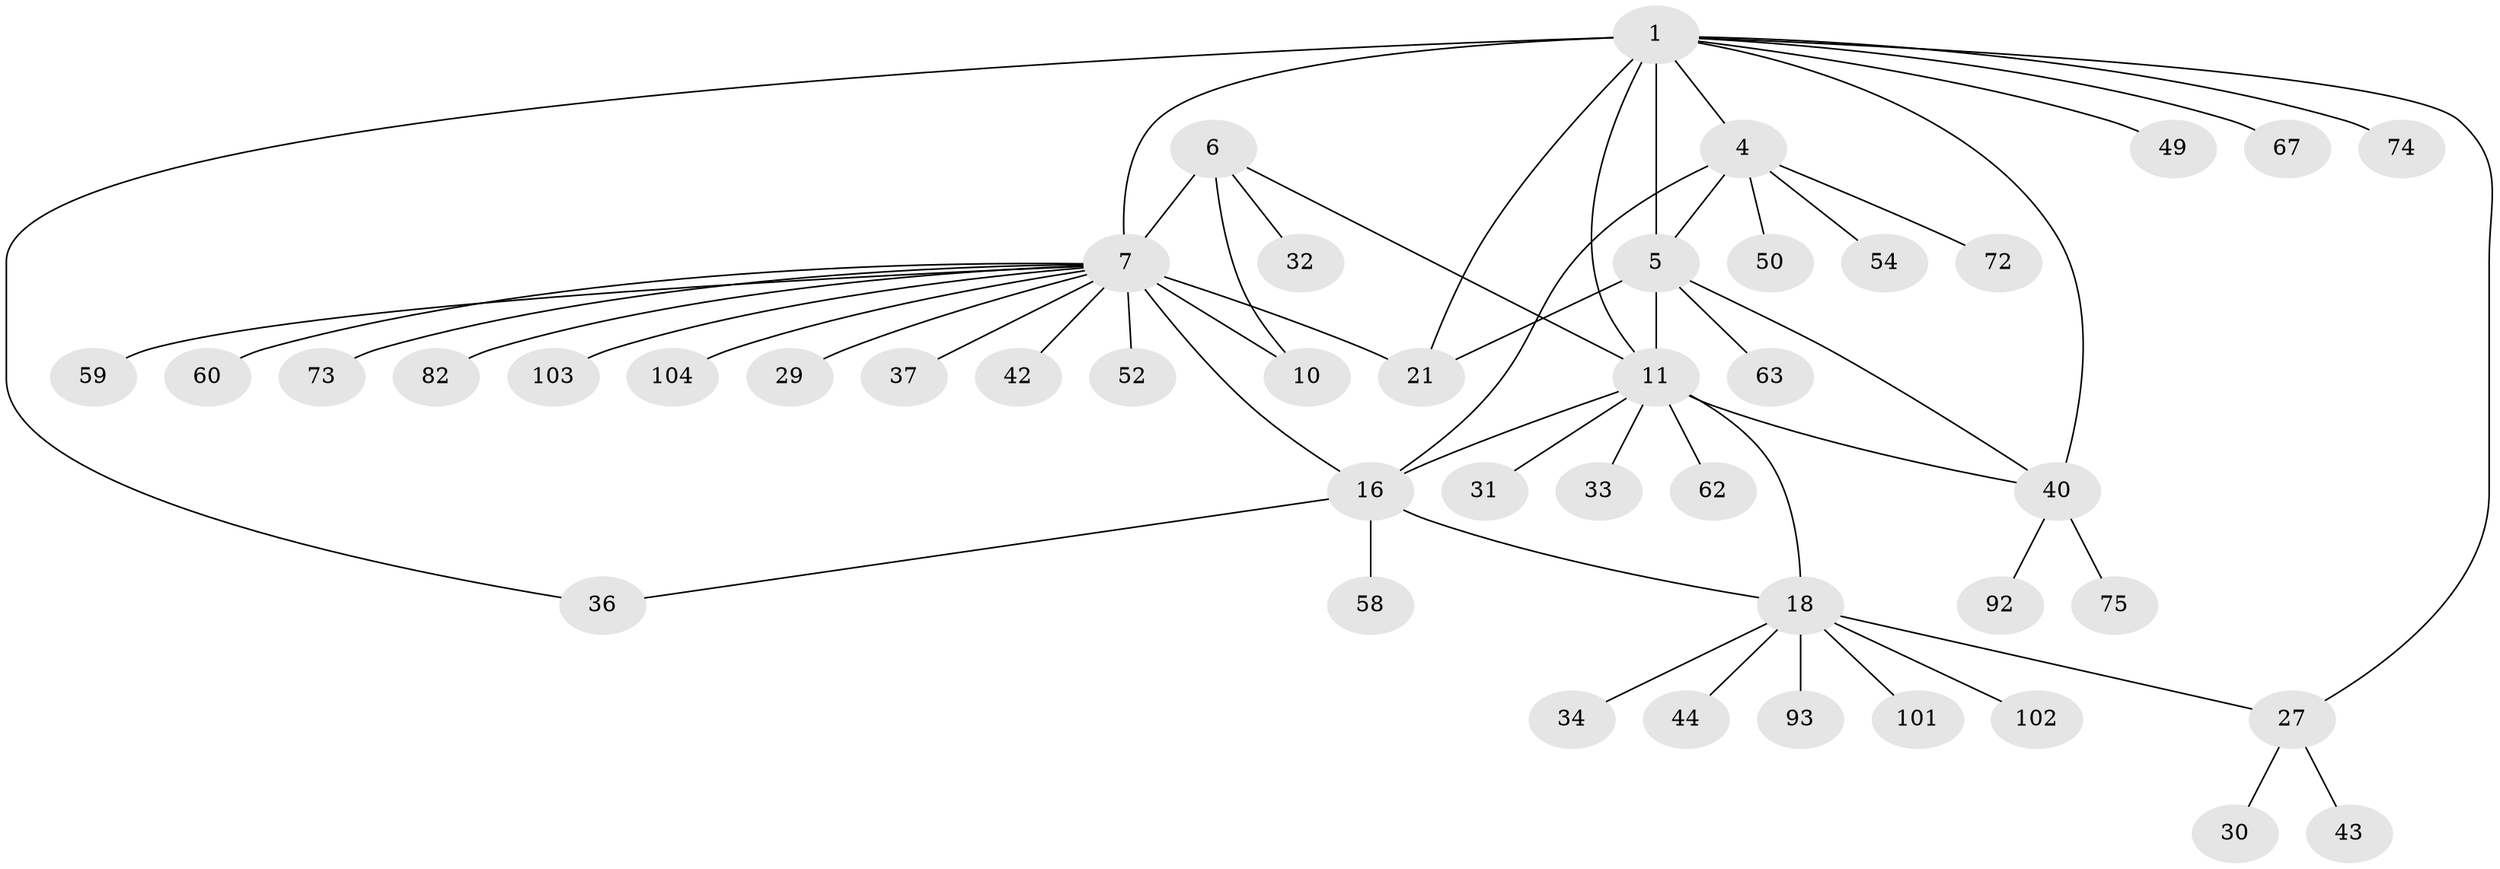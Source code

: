 // original degree distribution, {7: 0.008928571428571428, 11: 0.03571428571428571, 6: 0.09821428571428571, 8: 0.03571428571428571, 9: 0.017857142857142856, 12: 0.008928571428571428, 4: 0.008928571428571428, 10: 0.008928571428571428, 5: 0.017857142857142856, 2: 0.17857142857142858, 1: 0.5535714285714286, 3: 0.026785714285714284}
// Generated by graph-tools (version 1.1) at 2025/19/03/04/25 18:19:45]
// undirected, 44 vertices, 56 edges
graph export_dot {
graph [start="1"]
  node [color=gray90,style=filled];
  1 [super="+2+112+71"];
  4 [super="+28"];
  5 [super="+12"];
  6 [super="+26"];
  7 [super="+9+8+97+53+47"];
  10 [super="+48+70+81+89"];
  11 [super="+14+80+41+15+17"];
  16;
  18;
  21 [super="+25+100+22"];
  27 [super="+76"];
  29;
  30;
  31;
  32;
  33;
  34;
  36 [super="+56"];
  37;
  40 [super="+45"];
  42;
  43;
  44;
  49;
  50;
  52;
  54;
  58;
  59;
  60;
  62;
  63 [super="+88"];
  67;
  72;
  73;
  74;
  75 [super="+95"];
  82;
  92;
  93 [super="+108"];
  101;
  102;
  103;
  104;
  1 -- 4 [weight=3];
  1 -- 5 [weight=4];
  1 -- 49;
  1 -- 67;
  1 -- 36;
  1 -- 7 [weight=3];
  1 -- 40 [weight=2];
  1 -- 74;
  1 -- 11;
  1 -- 21 [weight=3];
  1 -- 27;
  4 -- 5;
  4 -- 16;
  4 -- 54;
  4 -- 72;
  4 -- 50;
  5 -- 11 [weight=7];
  5 -- 21 [weight=2];
  5 -- 63;
  5 -- 40;
  6 -- 7 [weight=3];
  6 -- 10;
  6 -- 11;
  6 -- 32;
  7 -- 10 [weight=3];
  7 -- 16 [weight=2];
  7 -- 73;
  7 -- 21 [weight=3];
  7 -- 29;
  7 -- 37;
  7 -- 42;
  7 -- 59;
  7 -- 103;
  7 -- 104;
  7 -- 82;
  7 -- 52;
  7 -- 60;
  11 -- 31;
  11 -- 16 [weight=3];
  11 -- 33;
  11 -- 18 [weight=3];
  11 -- 40;
  11 -- 62;
  16 -- 18;
  16 -- 58;
  16 -- 36;
  18 -- 27;
  18 -- 34;
  18 -- 44;
  18 -- 93;
  18 -- 101;
  18 -- 102;
  27 -- 30;
  27 -- 43;
  40 -- 75;
  40 -- 92;
}
